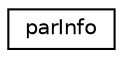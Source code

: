 digraph "Graphical Class Hierarchy"
{
  edge [fontname="Helvetica",fontsize="10",labelfontname="Helvetica",labelfontsize="10"];
  node [fontname="Helvetica",fontsize="10",shape=record];
  rankdir="LR";
  Node1 [label="parInfo",height=0.2,width=0.4,color="black", fillcolor="white", style="filled",URL="$db/db1/classpar_info.html"];
}

